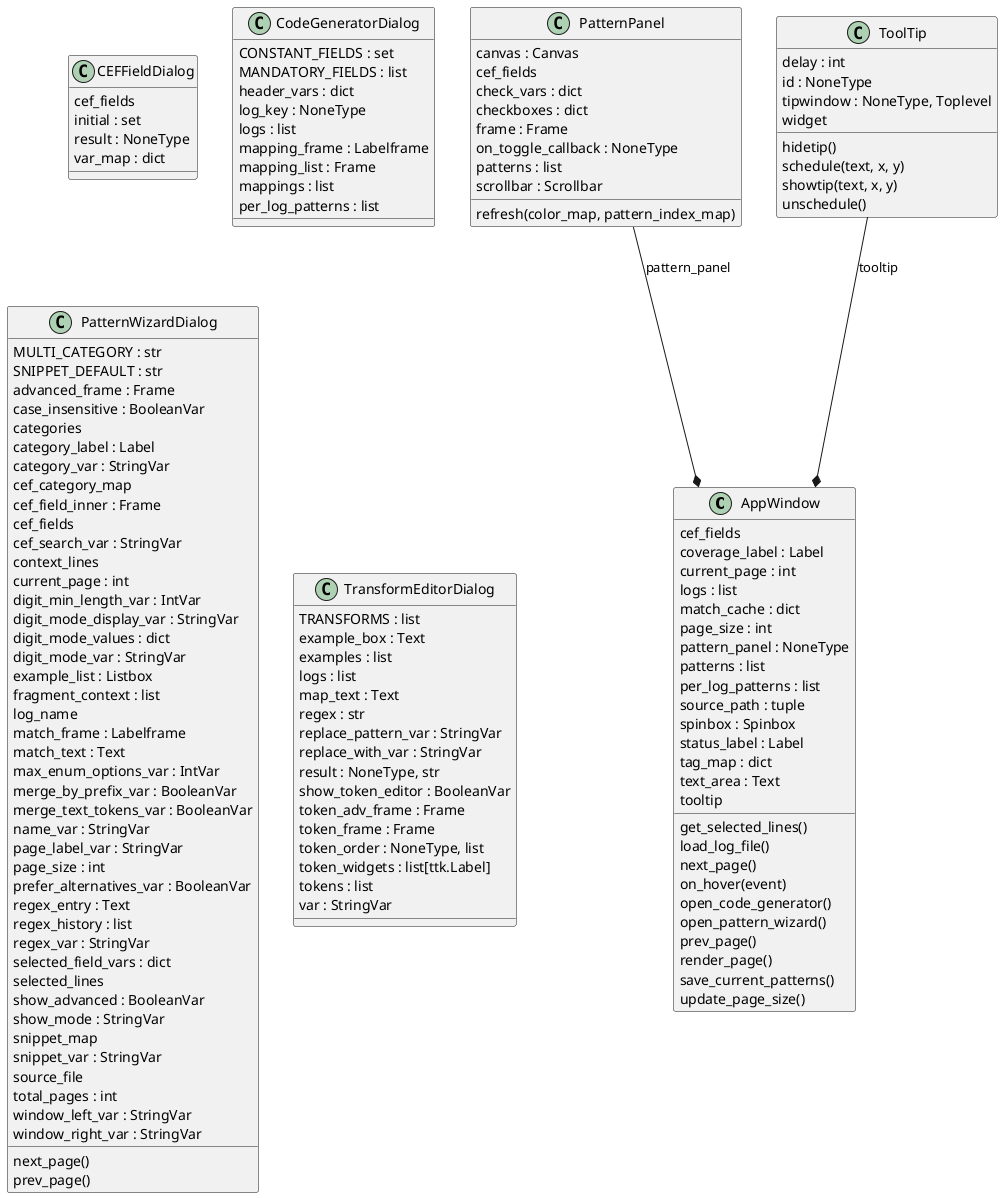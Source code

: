 @startuml classes_LogParserHelper
set namespaceSeparator none
class "AppWindow" as gui.app_window.AppWindow {
  cef_fields
  coverage_label : Label
  current_page : int
  logs : list
  match_cache : dict
  page_size : int
  pattern_panel : NoneType
  patterns : list
  per_log_patterns : list
  source_path : tuple
  spinbox : Spinbox
  status_label : Label
  tag_map : dict
  text_area : Text
  tooltip
  get_selected_lines()
  load_log_file()
  next_page()
  on_hover(event)
  open_code_generator()
  open_pattern_wizard()
  prev_page()
  render_page()
  save_current_patterns()
  update_page_size()
}
class "CEFFieldDialog" as gui.cef_field_dialog.CEFFieldDialog {
  cef_fields
  initial : set
  result : NoneType
  var_map : dict
}
class "CodeGeneratorDialog" as gui.code_generator_dialog.CodeGeneratorDialog {
  CONSTANT_FIELDS : set
  MANDATORY_FIELDS : list
  header_vars : dict
  log_key : NoneType
  logs : list
  mapping_frame : Labelframe
  mapping_list : Frame
  mappings : list
  per_log_patterns : list
}
class "PatternPanel" as gui.pattern_panel.PatternPanel {
  canvas : Canvas
  cef_fields
  check_vars : dict
  checkboxes : dict
  frame : Frame
  on_toggle_callback : NoneType
  patterns : list
  scrollbar : Scrollbar
  refresh(color_map, pattern_index_map)
}
class "PatternWizardDialog" as gui.pattern_wizard.PatternWizardDialog {
  MULTI_CATEGORY : str
  SNIPPET_DEFAULT : str
  advanced_frame : Frame
  case_insensitive : BooleanVar
  categories
  category_label : Label
  category_var : StringVar
  cef_category_map
  cef_field_inner : Frame
  cef_fields
  cef_search_var : StringVar
  context_lines
  current_page : int
  digit_min_length_var : IntVar
  digit_mode_display_var : StringVar
  digit_mode_values : dict
  digit_mode_var : StringVar
  example_list : Listbox
  fragment_context : list
  log_name
  match_frame : Labelframe
  match_text : Text
  max_enum_options_var : IntVar
  merge_by_prefix_var : BooleanVar
  merge_text_tokens_var : BooleanVar
  name_var : StringVar
  page_label_var : StringVar
  page_size : int
  prefer_alternatives_var : BooleanVar
  regex_entry : Text
  regex_history : list
  regex_var : StringVar
  selected_field_vars : dict
  selected_lines
  show_advanced : BooleanVar
  show_mode : StringVar
  snippet_map
  snippet_var : StringVar
  source_file
  total_pages : int
  window_left_var : StringVar
  window_right_var : StringVar
  next_page()
  prev_page()
}
class "ToolTip" as gui.tooltip.ToolTip {
  delay : int
  id : NoneType
  tipwindow : NoneType, Toplevel
  widget
  hidetip()
  schedule(text, x, y)
  showtip(text, x, y)
  unschedule()
}
class "TransformEditorDialog" as gui.transform_editor.TransformEditorDialog {
  TRANSFORMS : list
  example_box : Text
  examples : list
  logs : list
  map_text : Text
  regex : str
  replace_pattern_var : StringVar
  replace_with_var : StringVar
  result : NoneType, str
  show_token_editor : BooleanVar
  token_adv_frame : Frame
  token_frame : Frame
  token_order : NoneType, list
  token_widgets : list[ttk.Label]
  tokens : list
  var : StringVar
}
gui.pattern_panel.PatternPanel --* gui.app_window.AppWindow : pattern_panel
gui.tooltip.ToolTip --* gui.app_window.AppWindow : tooltip
@enduml
